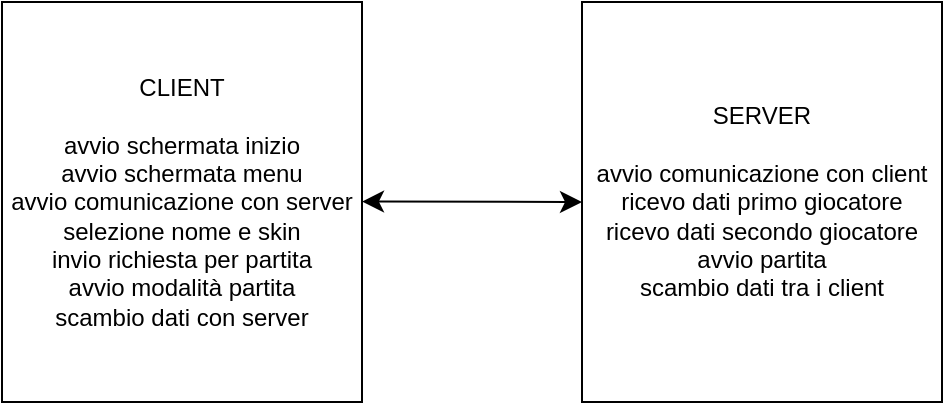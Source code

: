 <mxfile version="22.1.4" type="google">
  <diagram name="Page-1" id="-pguzrtCS5gW9YjcOG4l">
    <mxGraphModel grid="1" page="1" gridSize="10" guides="1" tooltips="1" connect="1" arrows="1" fold="1" pageScale="1" pageWidth="827" pageHeight="1169" math="0" shadow="0">
      <root>
        <mxCell id="0" />
        <mxCell id="1" parent="0" />
        <mxCell id="xMD9nZeg61SSIegEQI4G-1" value="CLIENT&lt;br&gt;&lt;br&gt;avvio schermata inizio&lt;br&gt;avvio schermata menu&lt;br&gt;avvio comunicazione con server&lt;br&gt;selezione nome e skin&lt;br&gt;invio richiesta per partita&lt;br&gt;avvio modalità partita&lt;br&gt;scambio dati con server" style="rounded=0;whiteSpace=wrap;html=1;" vertex="1" parent="1">
          <mxGeometry x="230" y="100" width="180" height="200" as="geometry" />
        </mxCell>
        <mxCell id="xMD9nZeg61SSIegEQI4G-2" value="SERVER&lt;br&gt;&lt;br&gt;avvio comunicazione con client&lt;br&gt;ricevo dati primo giocatore&lt;br&gt;ricevo dati secondo giocatore&lt;br&gt;avvio partita&lt;br&gt;scambio dati tra i client" style="rounded=0;whiteSpace=wrap;html=1;" vertex="1" parent="1">
          <mxGeometry x="520" y="100" width="180" height="200" as="geometry" />
        </mxCell>
        <mxCell id="Moug7PH4dTR2n7bGxpzi-1" value="" style="endArrow=classic;startArrow=classic;html=1;rounded=0;fontSize=12;startSize=8;endSize=8;curved=1;entryX=0;entryY=0.5;entryDx=0;entryDy=0;" edge="1" parent="1" target="xMD9nZeg61SSIegEQI4G-2">
          <mxGeometry width="50" height="50" relative="1" as="geometry">
            <mxPoint x="410" y="199.78" as="sourcePoint" />
            <mxPoint x="510" y="199.78" as="targetPoint" />
          </mxGeometry>
        </mxCell>
      </root>
    </mxGraphModel>
  </diagram>
</mxfile>
